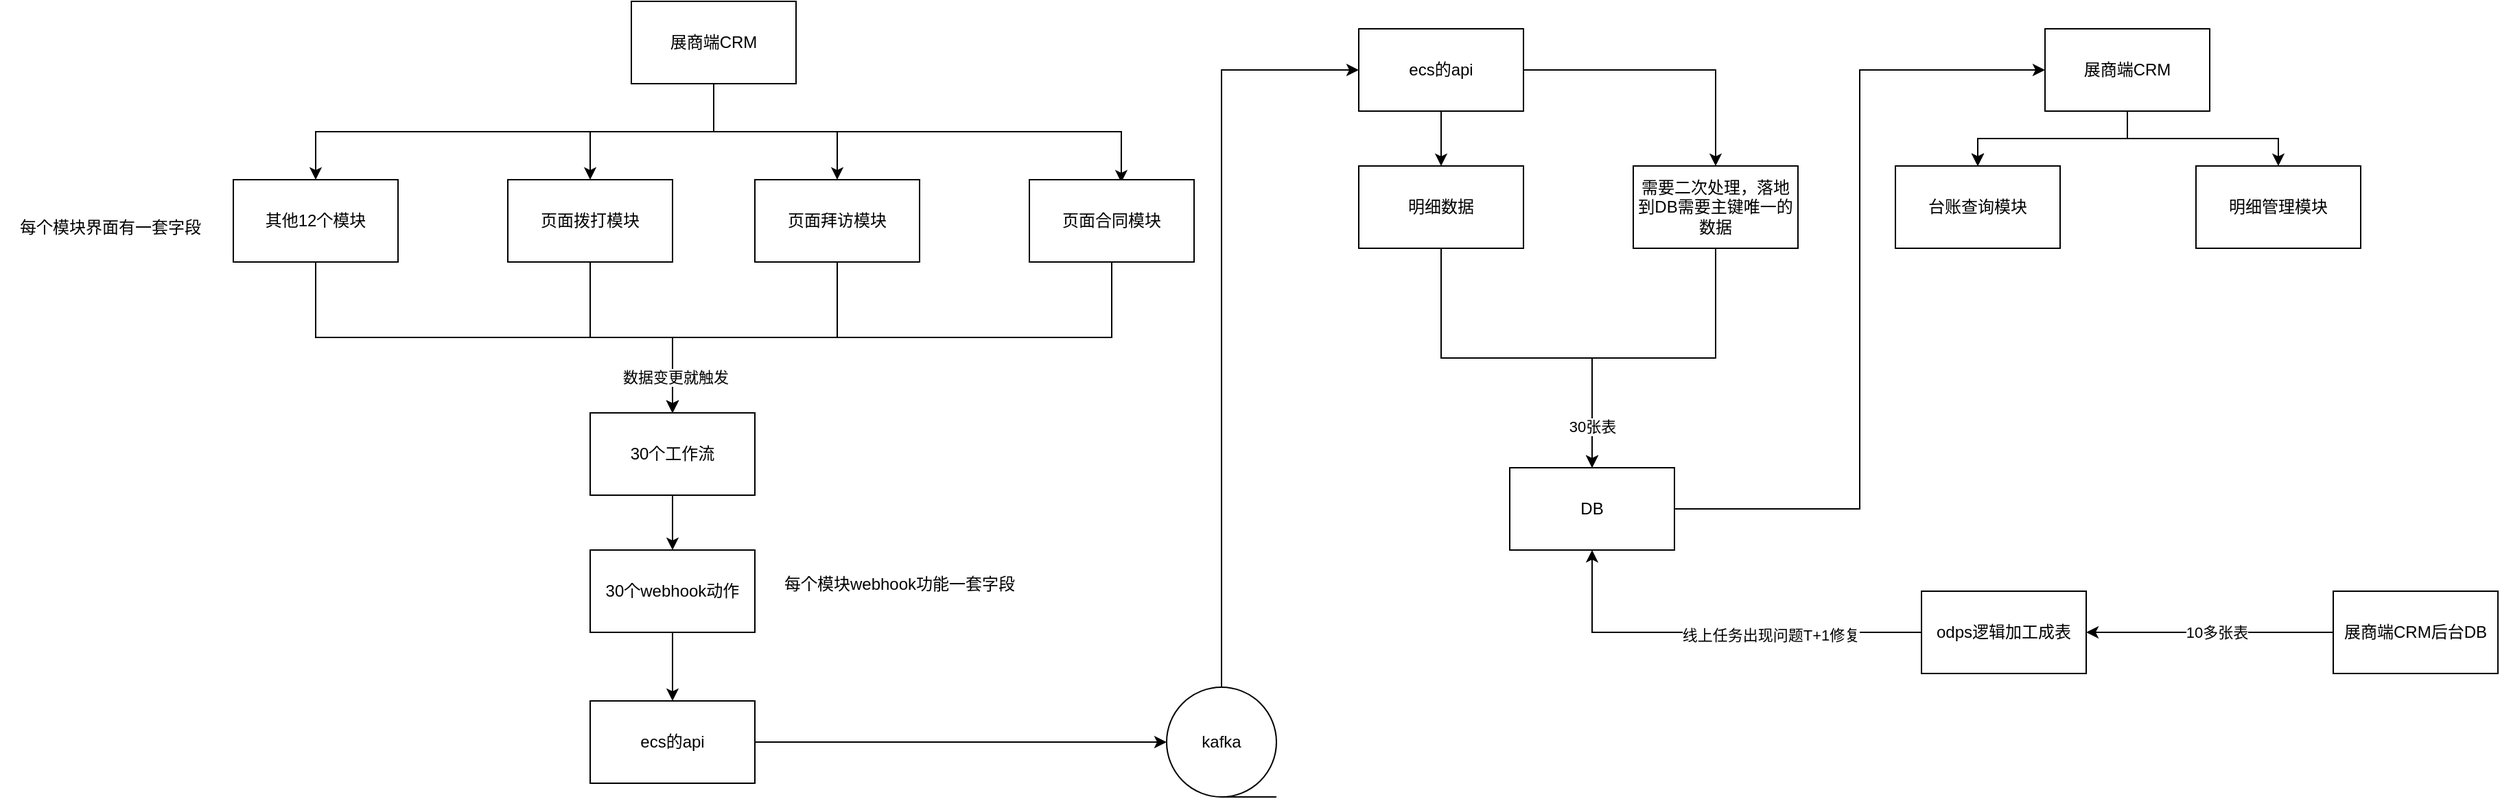 <mxfile version="21.6.5" type="github">
  <diagram name="第 1 页" id="V-jUfaKgBopeDCFPtn5s">
    <mxGraphModel dx="2261" dy="790" grid="1" gridSize="10" guides="1" tooltips="1" connect="1" arrows="1" fold="1" page="1" pageScale="1" pageWidth="827" pageHeight="1169" math="0" shadow="0">
      <root>
        <mxCell id="0" />
        <mxCell id="1" parent="0" />
        <mxCell id="g1EsS8LT877fpJEOsQrV-47" style="edgeStyle=orthogonalEdgeStyle;rounded=0;orthogonalLoop=1;jettySize=auto;html=1;exitX=0.5;exitY=1;exitDx=0;exitDy=0;entryX=0.5;entryY=0;entryDx=0;entryDy=0;" edge="1" parent="1" source="g1EsS8LT877fpJEOsQrV-1" target="g1EsS8LT877fpJEOsQrV-5">
          <mxGeometry relative="1" as="geometry" />
        </mxCell>
        <mxCell id="g1EsS8LT877fpJEOsQrV-48" style="edgeStyle=orthogonalEdgeStyle;rounded=0;orthogonalLoop=1;jettySize=auto;html=1;exitX=0.5;exitY=1;exitDx=0;exitDy=0;entryX=0.5;entryY=0;entryDx=0;entryDy=0;" edge="1" parent="1" source="g1EsS8LT877fpJEOsQrV-1" target="g1EsS8LT877fpJEOsQrV-4">
          <mxGeometry relative="1" as="geometry" />
        </mxCell>
        <mxCell id="g1EsS8LT877fpJEOsQrV-49" style="edgeStyle=orthogonalEdgeStyle;rounded=0;orthogonalLoop=1;jettySize=auto;html=1;exitX=0.5;exitY=1;exitDx=0;exitDy=0;entryX=0.5;entryY=0;entryDx=0;entryDy=0;" edge="1" parent="1" source="g1EsS8LT877fpJEOsQrV-1" target="g1EsS8LT877fpJEOsQrV-42">
          <mxGeometry relative="1" as="geometry" />
        </mxCell>
        <mxCell id="g1EsS8LT877fpJEOsQrV-50" style="edgeStyle=orthogonalEdgeStyle;rounded=0;orthogonalLoop=1;jettySize=auto;html=1;exitX=0.5;exitY=1;exitDx=0;exitDy=0;entryX=0.558;entryY=0.033;entryDx=0;entryDy=0;entryPerimeter=0;" edge="1" parent="1" source="g1EsS8LT877fpJEOsQrV-1" target="g1EsS8LT877fpJEOsQrV-6">
          <mxGeometry relative="1" as="geometry" />
        </mxCell>
        <mxCell id="g1EsS8LT877fpJEOsQrV-1" value="展商端CRM" style="rounded=0;whiteSpace=wrap;html=1;" vertex="1" parent="1">
          <mxGeometry x="260" y="30" width="120" height="60" as="geometry" />
        </mxCell>
        <mxCell id="g1EsS8LT877fpJEOsQrV-11" value="" style="edgeStyle=orthogonalEdgeStyle;rounded=0;orthogonalLoop=1;jettySize=auto;html=1;" edge="1" parent="1" source="g1EsS8LT877fpJEOsQrV-2" target="g1EsS8LT877fpJEOsQrV-10">
          <mxGeometry relative="1" as="geometry" />
        </mxCell>
        <mxCell id="g1EsS8LT877fpJEOsQrV-2" value="30个工作流" style="rounded=0;whiteSpace=wrap;html=1;" vertex="1" parent="1">
          <mxGeometry x="230" y="330" width="120" height="60" as="geometry" />
        </mxCell>
        <mxCell id="g1EsS8LT877fpJEOsQrV-53" style="edgeStyle=orthogonalEdgeStyle;rounded=0;orthogonalLoop=1;jettySize=auto;html=1;exitX=0.5;exitY=1;exitDx=0;exitDy=0;entryX=0.5;entryY=0;entryDx=0;entryDy=0;" edge="1" parent="1" source="g1EsS8LT877fpJEOsQrV-4" target="g1EsS8LT877fpJEOsQrV-2">
          <mxGeometry relative="1" as="geometry" />
        </mxCell>
        <mxCell id="g1EsS8LT877fpJEOsQrV-4" value="页面拨打模块" style="rounded=0;whiteSpace=wrap;html=1;" vertex="1" parent="1">
          <mxGeometry x="170" y="160" width="120" height="60" as="geometry" />
        </mxCell>
        <mxCell id="g1EsS8LT877fpJEOsQrV-56" style="edgeStyle=orthogonalEdgeStyle;rounded=0;orthogonalLoop=1;jettySize=auto;html=1;exitX=0.5;exitY=1;exitDx=0;exitDy=0;entryX=0.5;entryY=0;entryDx=0;entryDy=0;" edge="1" parent="1" source="g1EsS8LT877fpJEOsQrV-5" target="g1EsS8LT877fpJEOsQrV-2">
          <mxGeometry relative="1" as="geometry" />
        </mxCell>
        <mxCell id="g1EsS8LT877fpJEOsQrV-5" value="页面拜访模块" style="rounded=0;whiteSpace=wrap;html=1;" vertex="1" parent="1">
          <mxGeometry x="350" y="160" width="120" height="60" as="geometry" />
        </mxCell>
        <mxCell id="g1EsS8LT877fpJEOsQrV-55" style="edgeStyle=orthogonalEdgeStyle;rounded=0;orthogonalLoop=1;jettySize=auto;html=1;exitX=0.5;exitY=1;exitDx=0;exitDy=0;entryX=0.5;entryY=0;entryDx=0;entryDy=0;" edge="1" parent="1" source="g1EsS8LT877fpJEOsQrV-6" target="g1EsS8LT877fpJEOsQrV-2">
          <mxGeometry relative="1" as="geometry" />
        </mxCell>
        <mxCell id="g1EsS8LT877fpJEOsQrV-6" value="页面合同模块" style="rounded=0;whiteSpace=wrap;html=1;" vertex="1" parent="1">
          <mxGeometry x="550" y="160" width="120" height="60" as="geometry" />
        </mxCell>
        <mxCell id="g1EsS8LT877fpJEOsQrV-19" value="" style="edgeStyle=orthogonalEdgeStyle;rounded=0;orthogonalLoop=1;jettySize=auto;html=1;" edge="1" parent="1" source="g1EsS8LT877fpJEOsQrV-10" target="g1EsS8LT877fpJEOsQrV-18">
          <mxGeometry relative="1" as="geometry" />
        </mxCell>
        <mxCell id="g1EsS8LT877fpJEOsQrV-10" value="30个webhook动作" style="whiteSpace=wrap;html=1;rounded=0;" vertex="1" parent="1">
          <mxGeometry x="230" y="430" width="120" height="60" as="geometry" />
        </mxCell>
        <mxCell id="g1EsS8LT877fpJEOsQrV-21" style="edgeStyle=orthogonalEdgeStyle;rounded=0;orthogonalLoop=1;jettySize=auto;html=1;" edge="1" parent="1" source="g1EsS8LT877fpJEOsQrV-18" target="g1EsS8LT877fpJEOsQrV-20">
          <mxGeometry relative="1" as="geometry" />
        </mxCell>
        <mxCell id="g1EsS8LT877fpJEOsQrV-18" value="ecs的api" style="whiteSpace=wrap;html=1;rounded=0;" vertex="1" parent="1">
          <mxGeometry x="230" y="540" width="120" height="60" as="geometry" />
        </mxCell>
        <mxCell id="g1EsS8LT877fpJEOsQrV-23" style="edgeStyle=orthogonalEdgeStyle;rounded=0;orthogonalLoop=1;jettySize=auto;html=1;entryX=0;entryY=0.5;entryDx=0;entryDy=0;" edge="1" parent="1" source="g1EsS8LT877fpJEOsQrV-20" target="g1EsS8LT877fpJEOsQrV-22">
          <mxGeometry relative="1" as="geometry">
            <Array as="points">
              <mxPoint x="690" y="80" />
            </Array>
          </mxGeometry>
        </mxCell>
        <mxCell id="g1EsS8LT877fpJEOsQrV-20" value="kafka" style="shape=tapeData;whiteSpace=wrap;html=1;perimeter=ellipsePerimeter;" vertex="1" parent="1">
          <mxGeometry x="650" y="530" width="80" height="80" as="geometry" />
        </mxCell>
        <mxCell id="g1EsS8LT877fpJEOsQrV-25" value="" style="edgeStyle=orthogonalEdgeStyle;rounded=0;orthogonalLoop=1;jettySize=auto;html=1;" edge="1" parent="1" source="g1EsS8LT877fpJEOsQrV-22" target="g1EsS8LT877fpJEOsQrV-24">
          <mxGeometry relative="1" as="geometry" />
        </mxCell>
        <mxCell id="g1EsS8LT877fpJEOsQrV-28" value="" style="edgeStyle=orthogonalEdgeStyle;rounded=0;orthogonalLoop=1;jettySize=auto;html=1;" edge="1" parent="1" source="g1EsS8LT877fpJEOsQrV-22" target="g1EsS8LT877fpJEOsQrV-27">
          <mxGeometry relative="1" as="geometry" />
        </mxCell>
        <mxCell id="g1EsS8LT877fpJEOsQrV-22" value="ecs的api" style="whiteSpace=wrap;html=1;rounded=0;" vertex="1" parent="1">
          <mxGeometry x="790" y="50" width="120" height="60" as="geometry" />
        </mxCell>
        <mxCell id="g1EsS8LT877fpJEOsQrV-30" value="" style="edgeStyle=orthogonalEdgeStyle;rounded=0;orthogonalLoop=1;jettySize=auto;html=1;" edge="1" parent="1" source="g1EsS8LT877fpJEOsQrV-24" target="g1EsS8LT877fpJEOsQrV-29">
          <mxGeometry relative="1" as="geometry" />
        </mxCell>
        <mxCell id="g1EsS8LT877fpJEOsQrV-24" value="明细数据" style="whiteSpace=wrap;html=1;rounded=0;" vertex="1" parent="1">
          <mxGeometry x="790" y="150" width="120" height="60" as="geometry" />
        </mxCell>
        <mxCell id="g1EsS8LT877fpJEOsQrV-31" style="edgeStyle=orthogonalEdgeStyle;rounded=0;orthogonalLoop=1;jettySize=auto;html=1;entryX=0.5;entryY=0;entryDx=0;entryDy=0;" edge="1" parent="1" source="g1EsS8LT877fpJEOsQrV-27" target="g1EsS8LT877fpJEOsQrV-29">
          <mxGeometry relative="1" as="geometry" />
        </mxCell>
        <mxCell id="g1EsS8LT877fpJEOsQrV-63" value="30张表" style="edgeLabel;html=1;align=center;verticalAlign=middle;resizable=0;points=[];" vertex="1" connectable="0" parent="g1EsS8LT877fpJEOsQrV-31">
          <mxGeometry x="0.76" relative="1" as="geometry">
            <mxPoint as="offset" />
          </mxGeometry>
        </mxCell>
        <mxCell id="g1EsS8LT877fpJEOsQrV-27" value="需要二次处理，落地到DB需要主键唯一的数据" style="whiteSpace=wrap;html=1;rounded=0;" vertex="1" parent="1">
          <mxGeometry x="990" y="150" width="120" height="60" as="geometry" />
        </mxCell>
        <mxCell id="g1EsS8LT877fpJEOsQrV-33" style="edgeStyle=orthogonalEdgeStyle;rounded=0;orthogonalLoop=1;jettySize=auto;html=1;entryX=0;entryY=0.5;entryDx=0;entryDy=0;" edge="1" parent="1" source="g1EsS8LT877fpJEOsQrV-29" target="g1EsS8LT877fpJEOsQrV-32">
          <mxGeometry relative="1" as="geometry" />
        </mxCell>
        <mxCell id="g1EsS8LT877fpJEOsQrV-29" value="DB" style="whiteSpace=wrap;html=1;rounded=0;" vertex="1" parent="1">
          <mxGeometry x="900" y="370" width="120" height="60" as="geometry" />
        </mxCell>
        <mxCell id="g1EsS8LT877fpJEOsQrV-35" value="" style="edgeStyle=orthogonalEdgeStyle;rounded=0;orthogonalLoop=1;jettySize=auto;html=1;" edge="1" parent="1" source="g1EsS8LT877fpJEOsQrV-32" target="g1EsS8LT877fpJEOsQrV-34">
          <mxGeometry relative="1" as="geometry" />
        </mxCell>
        <mxCell id="g1EsS8LT877fpJEOsQrV-36" value="" style="edgeStyle=orthogonalEdgeStyle;rounded=0;orthogonalLoop=1;jettySize=auto;html=1;" edge="1" parent="1" source="g1EsS8LT877fpJEOsQrV-32" target="g1EsS8LT877fpJEOsQrV-34">
          <mxGeometry relative="1" as="geometry" />
        </mxCell>
        <mxCell id="g1EsS8LT877fpJEOsQrV-37" value="" style="edgeStyle=orthogonalEdgeStyle;rounded=0;orthogonalLoop=1;jettySize=auto;html=1;" edge="1" parent="1" source="g1EsS8LT877fpJEOsQrV-32" target="g1EsS8LT877fpJEOsQrV-34">
          <mxGeometry relative="1" as="geometry" />
        </mxCell>
        <mxCell id="g1EsS8LT877fpJEOsQrV-41" value="" style="edgeStyle=orthogonalEdgeStyle;rounded=0;orthogonalLoop=1;jettySize=auto;html=1;" edge="1" parent="1" source="g1EsS8LT877fpJEOsQrV-32" target="g1EsS8LT877fpJEOsQrV-40">
          <mxGeometry relative="1" as="geometry" />
        </mxCell>
        <mxCell id="g1EsS8LT877fpJEOsQrV-32" value="展商端CRM" style="rounded=0;whiteSpace=wrap;html=1;" vertex="1" parent="1">
          <mxGeometry x="1290" y="50" width="120" height="60" as="geometry" />
        </mxCell>
        <mxCell id="g1EsS8LT877fpJEOsQrV-34" value="台账查询模块" style="whiteSpace=wrap;html=1;rounded=0;" vertex="1" parent="1">
          <mxGeometry x="1181" y="150" width="120" height="60" as="geometry" />
        </mxCell>
        <mxCell id="g1EsS8LT877fpJEOsQrV-40" value="明细管理模块" style="whiteSpace=wrap;html=1;rounded=0;" vertex="1" parent="1">
          <mxGeometry x="1400" y="150" width="120" height="60" as="geometry" />
        </mxCell>
        <mxCell id="g1EsS8LT877fpJEOsQrV-51" style="edgeStyle=orthogonalEdgeStyle;rounded=0;orthogonalLoop=1;jettySize=auto;html=1;exitX=0.5;exitY=1;exitDx=0;exitDy=0;entryX=0.5;entryY=0;entryDx=0;entryDy=0;" edge="1" parent="1" source="g1EsS8LT877fpJEOsQrV-42" target="g1EsS8LT877fpJEOsQrV-2">
          <mxGeometry relative="1" as="geometry" />
        </mxCell>
        <mxCell id="g1EsS8LT877fpJEOsQrV-74" value="数据变更就触发" style="edgeLabel;html=1;align=center;verticalAlign=middle;resizable=0;points=[];" vertex="1" connectable="0" parent="g1EsS8LT877fpJEOsQrV-51">
          <mxGeometry x="0.86" y="2" relative="1" as="geometry">
            <mxPoint as="offset" />
          </mxGeometry>
        </mxCell>
        <mxCell id="g1EsS8LT877fpJEOsQrV-42" value="其他12个模块" style="rounded=0;whiteSpace=wrap;html=1;" vertex="1" parent="1">
          <mxGeometry x="-30" y="160" width="120" height="60" as="geometry" />
        </mxCell>
        <mxCell id="g1EsS8LT877fpJEOsQrV-67" style="edgeStyle=orthogonalEdgeStyle;rounded=0;orthogonalLoop=1;jettySize=auto;html=1;exitX=0;exitY=0.5;exitDx=0;exitDy=0;" edge="1" parent="1" source="g1EsS8LT877fpJEOsQrV-64" target="g1EsS8LT877fpJEOsQrV-66">
          <mxGeometry relative="1" as="geometry" />
        </mxCell>
        <mxCell id="g1EsS8LT877fpJEOsQrV-69" value="10多张表" style="edgeLabel;html=1;align=center;verticalAlign=middle;resizable=0;points=[];" vertex="1" connectable="0" parent="g1EsS8LT877fpJEOsQrV-67">
          <mxGeometry x="-0.056" relative="1" as="geometry">
            <mxPoint as="offset" />
          </mxGeometry>
        </mxCell>
        <mxCell id="g1EsS8LT877fpJEOsQrV-64" value="展商端CRM后台DB" style="whiteSpace=wrap;html=1;" vertex="1" parent="1">
          <mxGeometry x="1500" y="460" width="120" height="60" as="geometry" />
        </mxCell>
        <mxCell id="g1EsS8LT877fpJEOsQrV-68" style="edgeStyle=orthogonalEdgeStyle;rounded=0;orthogonalLoop=1;jettySize=auto;html=1;exitX=0;exitY=0.5;exitDx=0;exitDy=0;entryX=0.5;entryY=1;entryDx=0;entryDy=0;" edge="1" parent="1" source="g1EsS8LT877fpJEOsQrV-66" target="g1EsS8LT877fpJEOsQrV-29">
          <mxGeometry relative="1" as="geometry" />
        </mxCell>
        <mxCell id="g1EsS8LT877fpJEOsQrV-70" value="线上任务出现问题T+1修复" style="edgeLabel;html=1;align=center;verticalAlign=middle;resizable=0;points=[];" vertex="1" connectable="0" parent="g1EsS8LT877fpJEOsQrV-68">
          <mxGeometry x="-0.267" y="2" relative="1" as="geometry">
            <mxPoint as="offset" />
          </mxGeometry>
        </mxCell>
        <mxCell id="g1EsS8LT877fpJEOsQrV-66" value="odps逻辑加工成表" style="whiteSpace=wrap;html=1;" vertex="1" parent="1">
          <mxGeometry x="1200" y="460" width="120" height="60" as="geometry" />
        </mxCell>
        <mxCell id="g1EsS8LT877fpJEOsQrV-71" value="每个模块界面有一套字段" style="text;html=1;align=center;verticalAlign=middle;resizable=0;points=[];autosize=1;strokeColor=none;fillColor=none;" vertex="1" parent="1">
          <mxGeometry x="-200" y="180" width="160" height="30" as="geometry" />
        </mxCell>
        <mxCell id="g1EsS8LT877fpJEOsQrV-72" value="每个模块webhook功能一套字段" style="text;html=1;align=center;verticalAlign=middle;resizable=0;points=[];autosize=1;strokeColor=none;fillColor=none;" vertex="1" parent="1">
          <mxGeometry x="360" y="440" width="190" height="30" as="geometry" />
        </mxCell>
      </root>
    </mxGraphModel>
  </diagram>
</mxfile>
